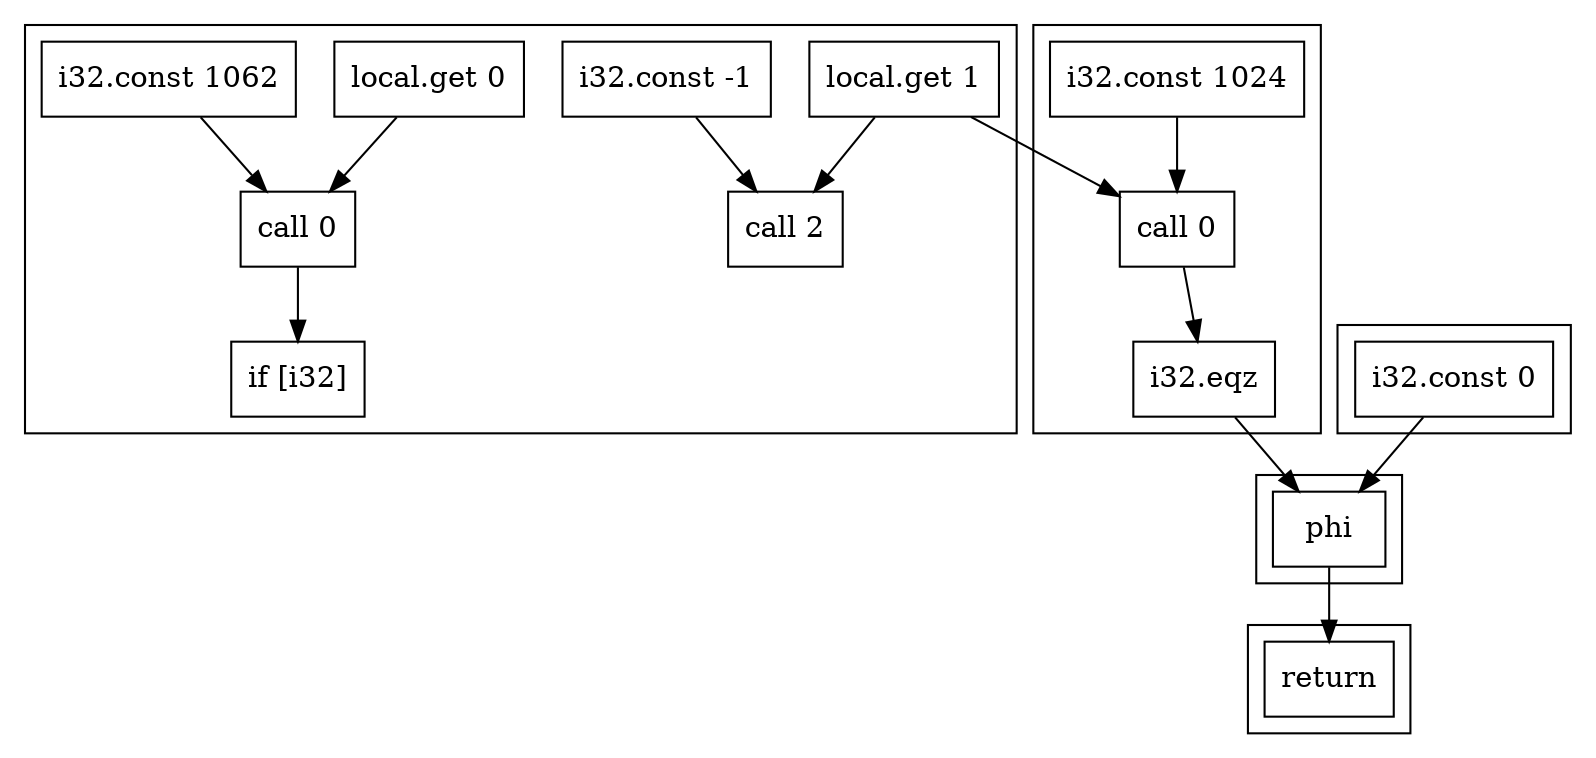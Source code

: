 strict digraph {
  subgraph cluster_0 {
    0 [shape=box;label="local.get 0"]
    1 [shape=box;label="local.get 1"]
    3 [shape=box;label="i32.const -1"]
    4 [shape=box;label="call 2"]
    5 [shape=box;label="i32.const 1062"]
    6 [shape=box;label="call 0"]
    7 [shape=box;label="if [i32]"]
    1 -> 4
    3 -> 4
    0 -> 6
    5 -> 6
    6 -> 7
  }
  subgraph cluster_1 {
    14 [shape=box;label="return"]
  }
  subgraph cluster_2 {
    8 [shape=box;label="i32.const 0"]
  }
  subgraph cluster_3 {
    13 [shape=box;label="phi"]
  }
  subgraph cluster_4 {
    10 [shape=box;label="i32.const 1024"]
    11 [shape=box;label="call 0"]
    12 [shape=box;label="i32.eqz"]
    10 -> 11
    11 -> 12
  }
  13 -> 14
  8 -> 13
  12 -> 13
  1 -> 11
}
